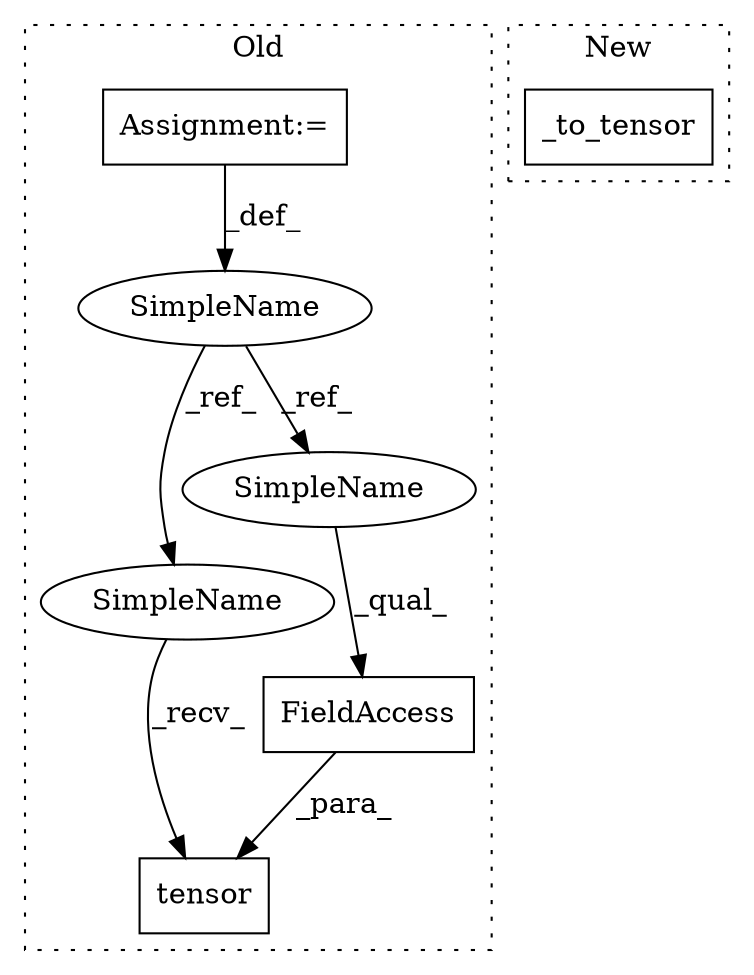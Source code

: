 digraph G {
subgraph cluster0 {
1 [label="tensor" a="32" s="1048,1072" l="7,1" shape="box"];
3 [label="SimpleName" a="42" s="1029" l="5" shape="ellipse"];
4 [label="FieldAccess" a="22" s="1061" l="11" shape="box"];
5 [label="Assignment:=" a="7" s="1029" l="5" shape="box"];
6 [label="SimpleName" a="42" s="1042" l="5" shape="ellipse"];
7 [label="SimpleName" a="42" s="1061" l="5" shape="ellipse"];
label = "Old";
style="dotted";
}
subgraph cluster1 {
2 [label="_to_tensor" a="32" s="896,912" l="11,1" shape="box"];
label = "New";
style="dotted";
}
3 -> 7 [label="_ref_"];
3 -> 6 [label="_ref_"];
4 -> 1 [label="_para_"];
5 -> 3 [label="_def_"];
6 -> 1 [label="_recv_"];
7 -> 4 [label="_qual_"];
}